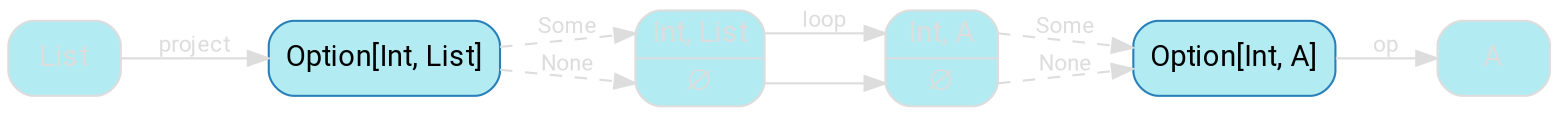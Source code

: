 digraph {
    bgcolor=transparent
    splines=false
    rankdir=LR

    // Default theme: disabled
    node[shape="rectangle" style="rounded,filled" color="#dddddd" fillcolor="#b2ebf2" fontcolor="#dddddd" fontname="Segoe UI,Roboto,Helvetica,Arial,sans-serif"]
    edge [color="#dddddd" fontcolor="#dddddd" fontname="Segoe UI,Roboto,Helvetica,Arial,sans-serif" fontsize=11]

    ListStruct[shape=record label="<cons> Int, List| <nil> ∅" ]
    ListStruct2[shape=record label="<cons> Int, A| <nil> ∅"]
    ListFList[label="Option[Int, List]" color="#2980B9" fillcolor="#b2ebf2" fontcolor="#000000"]
    ListFA[label="Option[Int, A]" color="#2980B9" fillcolor="#b2ebf2" fontcolor="#000000"]

    List             -> ListFList[label=project]
    ListFList        -> ListStruct:cons [style=dashed label=Some]
    ListFList        -> ListStruct:nil [style=dashed label=None]
    ListStruct:cons  -> ListStruct2:cons [label=loop]
    ListStruct:nil   -> ListStruct2:nil
    ListStruct2:cons -> ListFA[style=dashed label=Some]
    ListStruct2:nil  -> ListFA[style=dashed label=None]
    ListFA           -> A[label=op]
}
